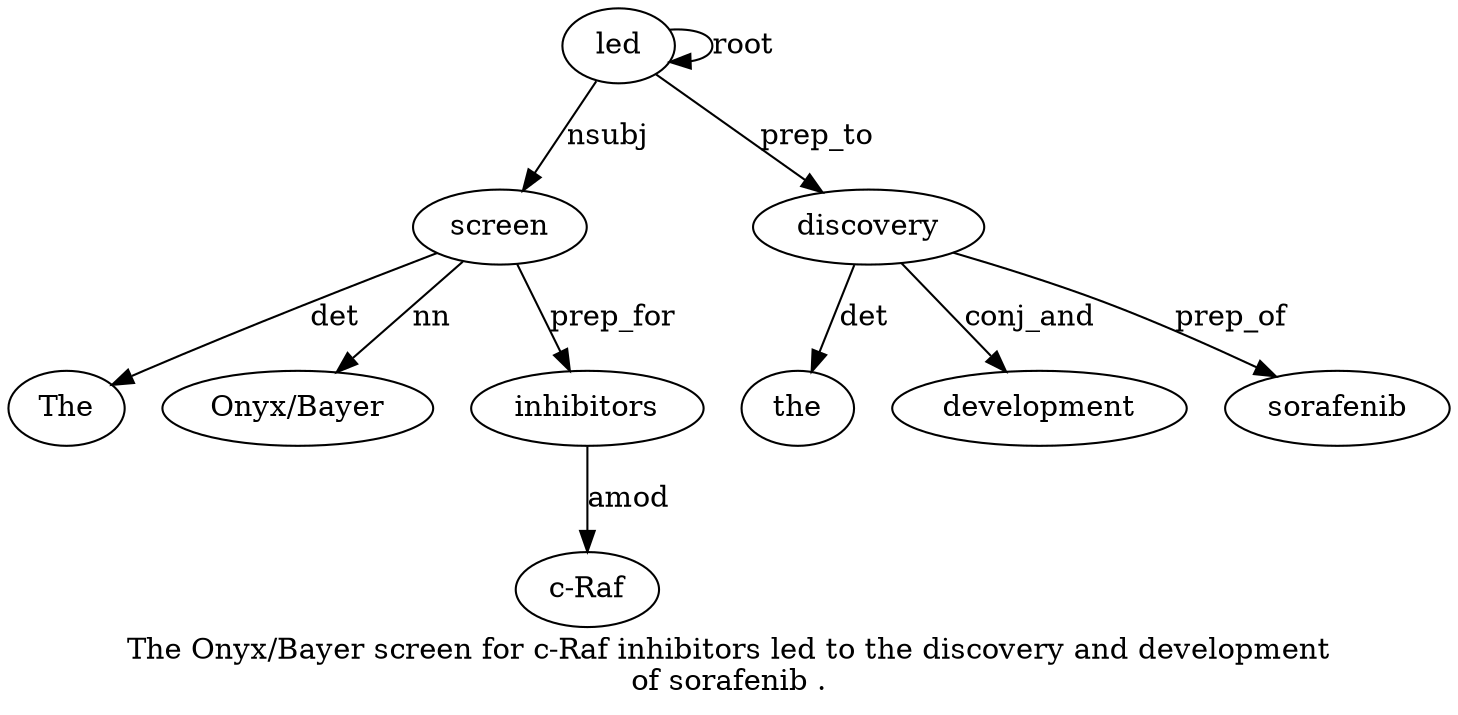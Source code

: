 digraph "The Onyx/Bayer screen for c-Raf inhibitors led to the discovery and development of sorafenib ." {
label="The Onyx/Bayer screen for c-Raf inhibitors led to the discovery and development
of sorafenib .";
screen3 [style=filled, fillcolor=white, label=screen];
The1 [style=filled, fillcolor=white, label=The];
screen3 -> The1  [label=det];
"Onyx/Bayer2" [style=filled, fillcolor=white, label="Onyx/Bayer"];
screen3 -> "Onyx/Bayer2"  [label=nn];
led7 [style=filled, fillcolor=white, label=led];
led7 -> screen3  [label=nsubj];
inhibitors6 [style=filled, fillcolor=white, label=inhibitors];
"c-Raf5" [style=filled, fillcolor=white, label="c-Raf"];
inhibitors6 -> "c-Raf5"  [label=amod];
screen3 -> inhibitors6  [label=prep_for];
led7 -> led7  [label=root];
discovery10 [style=filled, fillcolor=white, label=discovery];
the9 [style=filled, fillcolor=white, label=the];
discovery10 -> the9  [label=det];
led7 -> discovery10  [label=prep_to];
development12 [style=filled, fillcolor=white, label=development];
discovery10 -> development12  [label=conj_and];
sorafenib14 [style=filled, fillcolor=white, label=sorafenib];
discovery10 -> sorafenib14  [label=prep_of];
}

